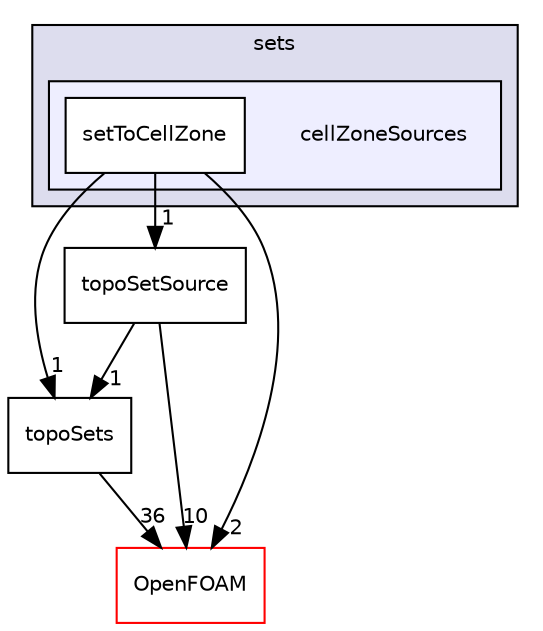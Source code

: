 digraph "src/meshTools/sets/cellZoneSources" {
  bgcolor=transparent;
  compound=true
  node [ fontsize="10", fontname="Helvetica"];
  edge [ labelfontsize="10", labelfontname="Helvetica"];
  subgraph clusterdir_2133a227430c598cbabf81244446fac0 {
    graph [ bgcolor="#ddddee", pencolor="black", label="sets" fontname="Helvetica", fontsize="10", URL="dir_2133a227430c598cbabf81244446fac0.html"]
  subgraph clusterdir_73b9fc02f4a4188a33e94e0b0fafac90 {
    graph [ bgcolor="#eeeeff", pencolor="black", label="" URL="dir_73b9fc02f4a4188a33e94e0b0fafac90.html"];
    dir_73b9fc02f4a4188a33e94e0b0fafac90 [shape=plaintext label="cellZoneSources"];
    dir_ce19320f5c542df2d351609939b9b706 [shape=box label="setToCellZone" color="black" fillcolor="white" style="filled" URL="dir_ce19320f5c542df2d351609939b9b706.html"];
  }
  }
  dir_d23dbc881ee772048f144c3220c0e8b5 [shape=box label="topoSets" URL="dir_d23dbc881ee772048f144c3220c0e8b5.html"];
  dir_ffdc7a49b4414cf981ba8f0aa91f3c24 [shape=box label="topoSetSource" URL="dir_ffdc7a49b4414cf981ba8f0aa91f3c24.html"];
  dir_c5473ff19b20e6ec4dfe5c310b3778a8 [shape=box label="OpenFOAM" color="red" URL="dir_c5473ff19b20e6ec4dfe5c310b3778a8.html"];
  dir_d23dbc881ee772048f144c3220c0e8b5->dir_c5473ff19b20e6ec4dfe5c310b3778a8 [headlabel="36", labeldistance=1.5 headhref="dir_001917_001950.html"];
  dir_ce19320f5c542df2d351609939b9b706->dir_d23dbc881ee772048f144c3220c0e8b5 [headlabel="1", labeldistance=1.5 headhref="dir_001888_001917.html"];
  dir_ce19320f5c542df2d351609939b9b706->dir_ffdc7a49b4414cf981ba8f0aa91f3c24 [headlabel="1", labeldistance=1.5 headhref="dir_001888_001919.html"];
  dir_ce19320f5c542df2d351609939b9b706->dir_c5473ff19b20e6ec4dfe5c310b3778a8 [headlabel="2", labeldistance=1.5 headhref="dir_001888_001950.html"];
  dir_ffdc7a49b4414cf981ba8f0aa91f3c24->dir_d23dbc881ee772048f144c3220c0e8b5 [headlabel="1", labeldistance=1.5 headhref="dir_001919_001917.html"];
  dir_ffdc7a49b4414cf981ba8f0aa91f3c24->dir_c5473ff19b20e6ec4dfe5c310b3778a8 [headlabel="10", labeldistance=1.5 headhref="dir_001919_001950.html"];
}
